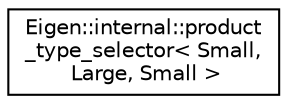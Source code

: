 digraph "Graphical Class Hierarchy"
{
  edge [fontname="Helvetica",fontsize="10",labelfontname="Helvetica",labelfontsize="10"];
  node [fontname="Helvetica",fontsize="10",shape=record];
  rankdir="LR";
  Node1 [label="Eigen::internal::product\l_type_selector\< Small,\l Large, Small \>",height=0.2,width=0.4,color="black", fillcolor="white", style="filled",URL="$struct_eigen_1_1internal_1_1product__type__selector_3_01_small_00_01_large_00_01_small_01_4.html"];
}
